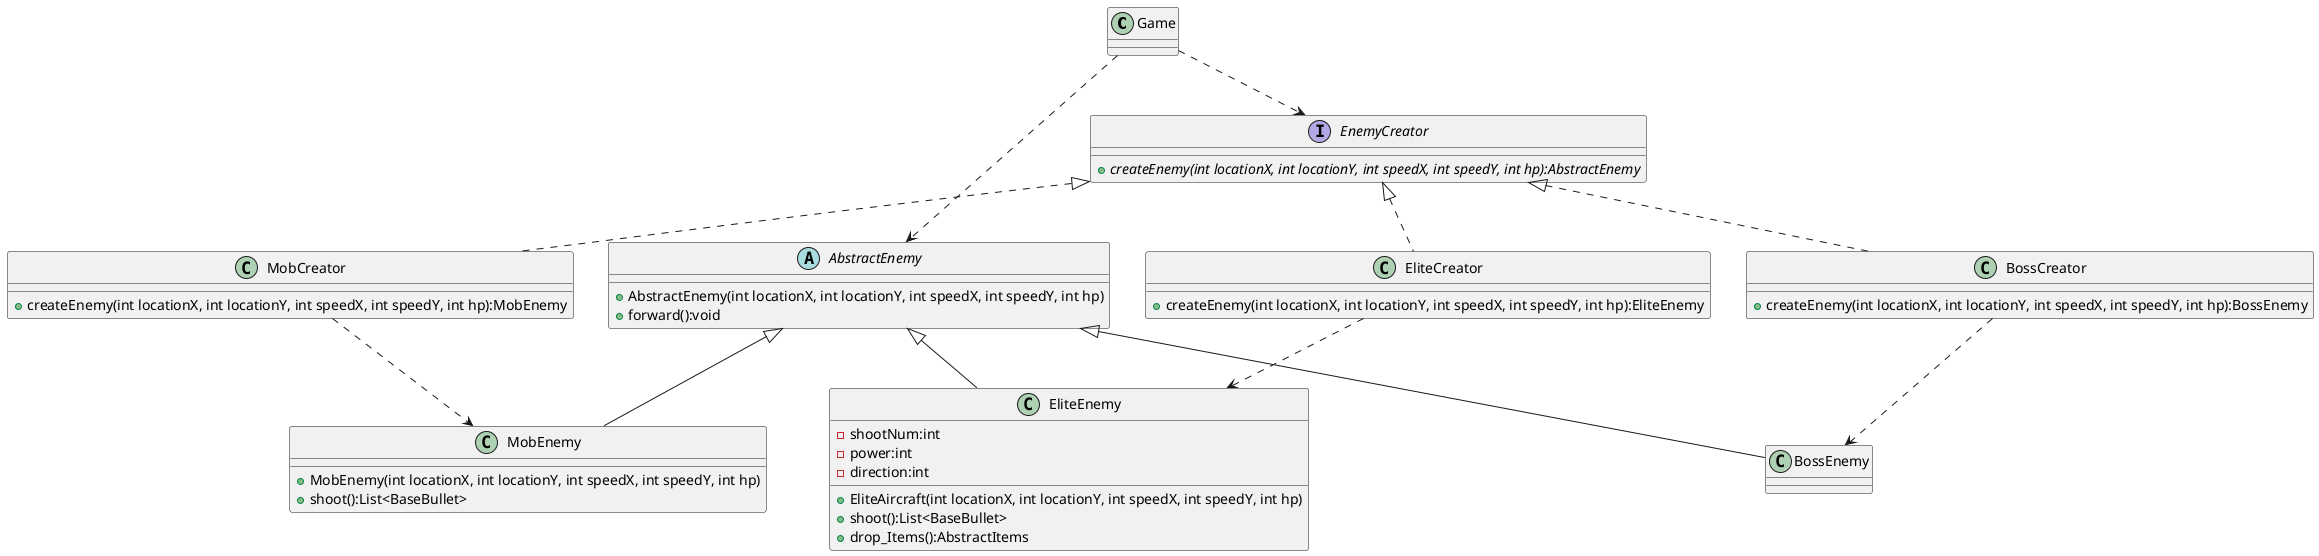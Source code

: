 @startuml

Game ..> EnemyCreator
Game ..> AbstractEnemy

AbstractEnemy <|-- MobEnemy
AbstractEnemy <|-- EliteEnemy
AbstractEnemy <|-- BossEnemy

EnemyCreator <|.. MobCreator
EnemyCreator <|.. EliteCreator
EnemyCreator <|.. BossCreator

MobCreator ..> MobEnemy
EliteCreator ..> EliteEnemy
BossCreator ..> BossEnemy

class Game{

}
interface EnemyCreator{
    + {abstract}createEnemy(int locationX, int locationY, int speedX, int speedY, int hp):AbstractEnemy
}

abstract class AbstractEnemy{
    + AbstractEnemy(int locationX, int locationY, int speedX, int speedY, int hp)
    + forward():void
}

class MobEnemy {
    + MobEnemy(int locationX, int locationY, int speedX, int speedY, int hp)
    + shoot():List<BaseBullet>
}
class EliteEnemy{
    - shootNum:int
    - power:int
    - direction:int
    + EliteAircraft(int locationX, int locationY, int speedX, int speedY, int hp)
    + shoot():List<BaseBullet>
    + drop_Items():AbstractItems
}

class BossEnemy{

}

class MobCreator{
    + createEnemy(int locationX, int locationY, int speedX, int speedY, int hp):MobEnemy
}

class EliteCreator{
    + createEnemy(int locationX, int locationY, int speedX, int speedY, int hp):EliteEnemy
}

class BossCreator{
    + createEnemy(int locationX, int locationY, int speedX, int speedY, int hp):BossEnemy
}

@enduml
